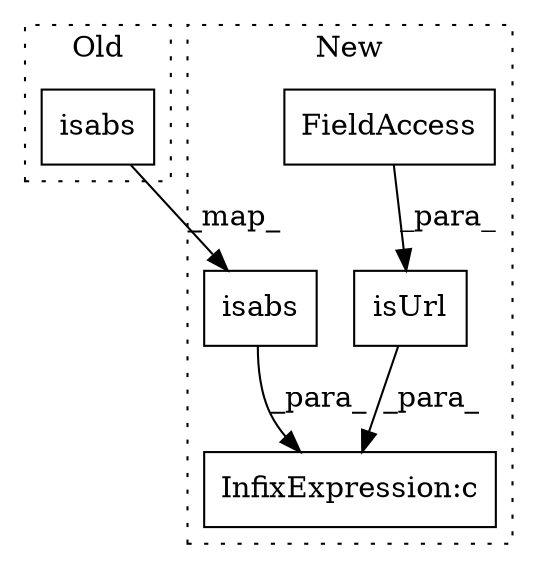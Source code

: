 digraph G {
subgraph cluster0 {
1 [label="isabs" a="32" s="7328,7354" l="6,1" shape="box"];
label = "Old";
style="dotted";
}
subgraph cluster1 {
2 [label="isabs" a="32" s="7390,7416" l="6,1" shape="box"];
3 [label="InfixExpression:c" a="27" s="7378" l="4" shape="box"];
4 [label="isUrl" a="32" s="7351,7377" l="6,1" shape="box"];
5 [label="FieldAccess" a="22" s="7357" l="20" shape="box"];
label = "New";
style="dotted";
}
1 -> 2 [label="_map_"];
2 -> 3 [label="_para_"];
4 -> 3 [label="_para_"];
5 -> 4 [label="_para_"];
}